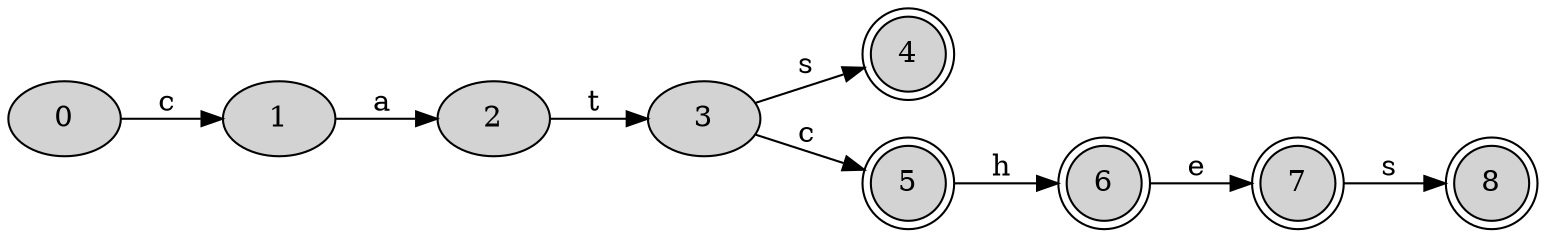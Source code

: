 // This graph generated with hfst-fst2txt blah
digraph H {
rankdir = LR;
node [style=filled] 0
0 -> 1 [label="c "];
node [style=filled] 1
1 -> 2 [label="a "];
node [style=filled] 2
2 -> 3 [label="t "];
node [shape=doublecircle,style=filled] 3
3 -> 4 [label="s "];
3 -> 5 [label="c "];
node [shape=doublecircle,style=filled] 4
node [style=filled] 5
5 -> 6 [label="h "];
node [shape=doublecircle,style=filled] 6
6 -> 7 [label="e "];
node [style=filled] 7
7 -> 8 [label="s "];
node [shape=doublecircle,style=filled] 8
}

